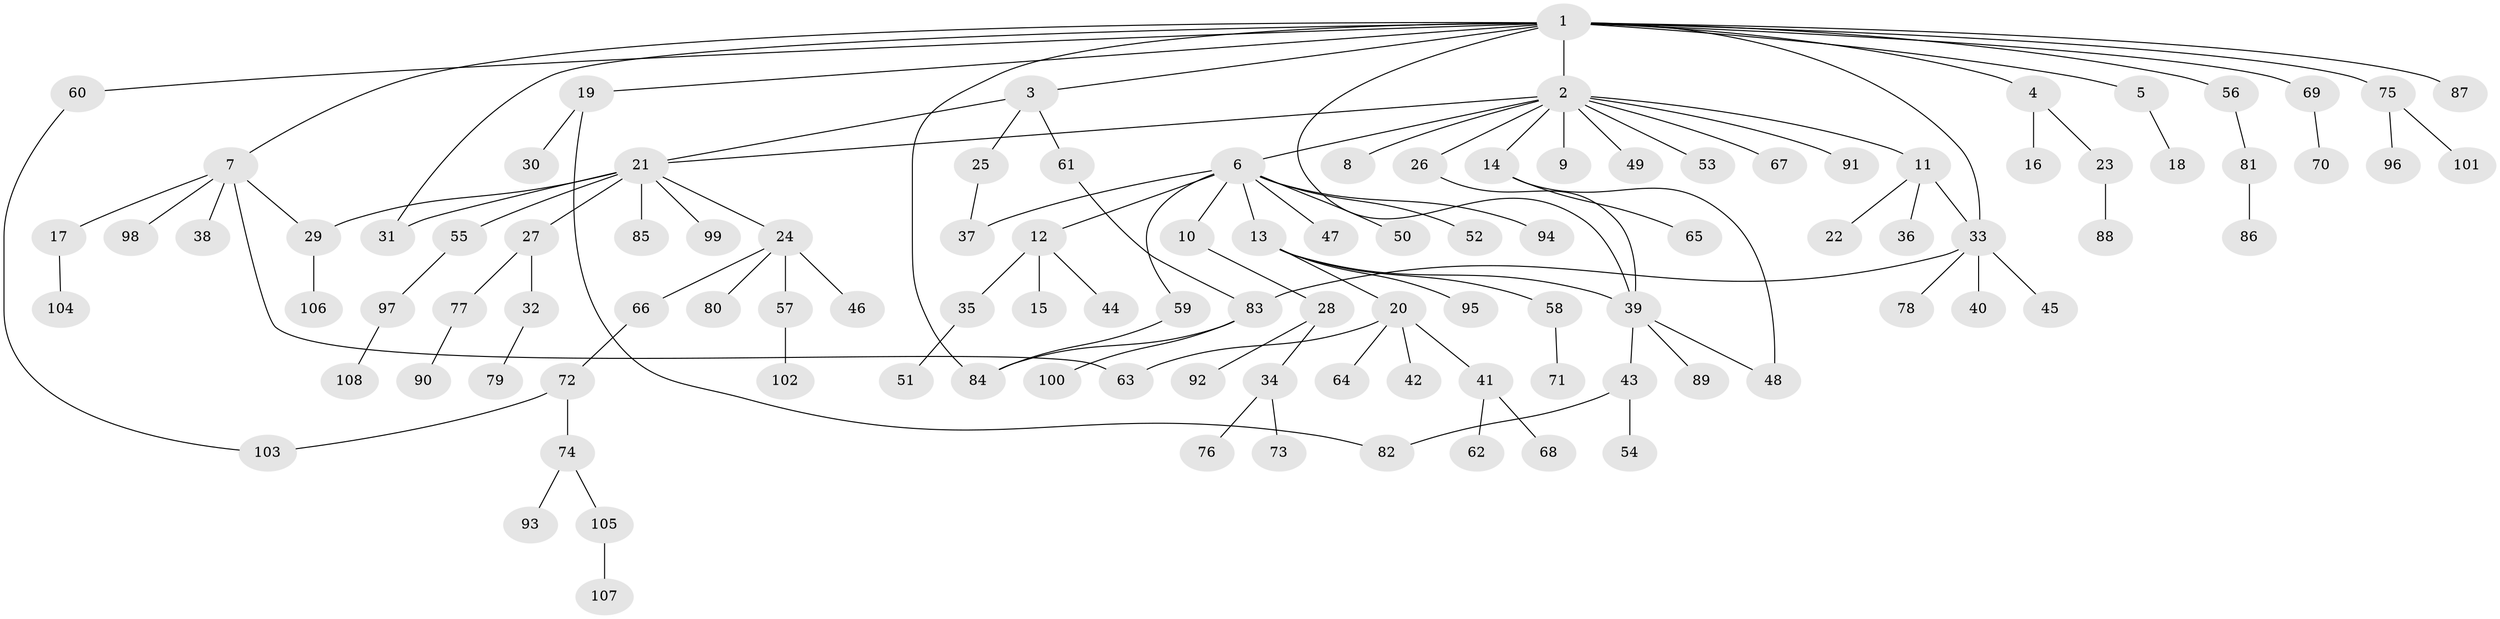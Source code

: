 // Generated by graph-tools (version 1.1) at 2025/35/03/09/25 02:35:32]
// undirected, 108 vertices, 121 edges
graph export_dot {
graph [start="1"]
  node [color=gray90,style=filled];
  1;
  2;
  3;
  4;
  5;
  6;
  7;
  8;
  9;
  10;
  11;
  12;
  13;
  14;
  15;
  16;
  17;
  18;
  19;
  20;
  21;
  22;
  23;
  24;
  25;
  26;
  27;
  28;
  29;
  30;
  31;
  32;
  33;
  34;
  35;
  36;
  37;
  38;
  39;
  40;
  41;
  42;
  43;
  44;
  45;
  46;
  47;
  48;
  49;
  50;
  51;
  52;
  53;
  54;
  55;
  56;
  57;
  58;
  59;
  60;
  61;
  62;
  63;
  64;
  65;
  66;
  67;
  68;
  69;
  70;
  71;
  72;
  73;
  74;
  75;
  76;
  77;
  78;
  79;
  80;
  81;
  82;
  83;
  84;
  85;
  86;
  87;
  88;
  89;
  90;
  91;
  92;
  93;
  94;
  95;
  96;
  97;
  98;
  99;
  100;
  101;
  102;
  103;
  104;
  105;
  106;
  107;
  108;
  1 -- 2;
  1 -- 3;
  1 -- 4;
  1 -- 5;
  1 -- 7;
  1 -- 19;
  1 -- 31;
  1 -- 33;
  1 -- 39;
  1 -- 56;
  1 -- 60;
  1 -- 69;
  1 -- 75;
  1 -- 84;
  1 -- 87;
  2 -- 6;
  2 -- 8;
  2 -- 9;
  2 -- 11;
  2 -- 14;
  2 -- 21;
  2 -- 26;
  2 -- 49;
  2 -- 53;
  2 -- 67;
  2 -- 91;
  3 -- 21;
  3 -- 25;
  3 -- 61;
  4 -- 16;
  4 -- 23;
  5 -- 18;
  6 -- 10;
  6 -- 12;
  6 -- 13;
  6 -- 37;
  6 -- 47;
  6 -- 50;
  6 -- 52;
  6 -- 59;
  6 -- 94;
  7 -- 17;
  7 -- 29;
  7 -- 38;
  7 -- 63;
  7 -- 98;
  10 -- 28;
  11 -- 22;
  11 -- 33;
  11 -- 36;
  12 -- 15;
  12 -- 35;
  12 -- 44;
  13 -- 20;
  13 -- 39;
  13 -- 58;
  13 -- 95;
  14 -- 48;
  14 -- 65;
  17 -- 104;
  19 -- 30;
  19 -- 82;
  20 -- 41;
  20 -- 42;
  20 -- 63;
  20 -- 64;
  21 -- 24;
  21 -- 27;
  21 -- 29;
  21 -- 31;
  21 -- 55;
  21 -- 85;
  21 -- 99;
  23 -- 88;
  24 -- 46;
  24 -- 57;
  24 -- 66;
  24 -- 80;
  25 -- 37;
  26 -- 39;
  27 -- 32;
  27 -- 77;
  28 -- 34;
  28 -- 92;
  29 -- 106;
  32 -- 79;
  33 -- 40;
  33 -- 45;
  33 -- 78;
  33 -- 83;
  34 -- 73;
  34 -- 76;
  35 -- 51;
  39 -- 43;
  39 -- 48;
  39 -- 89;
  41 -- 62;
  41 -- 68;
  43 -- 54;
  43 -- 82;
  55 -- 97;
  56 -- 81;
  57 -- 102;
  58 -- 71;
  59 -- 84;
  60 -- 103;
  61 -- 83;
  66 -- 72;
  69 -- 70;
  72 -- 74;
  72 -- 103;
  74 -- 93;
  74 -- 105;
  75 -- 96;
  75 -- 101;
  77 -- 90;
  81 -- 86;
  83 -- 84;
  83 -- 100;
  97 -- 108;
  105 -- 107;
}
